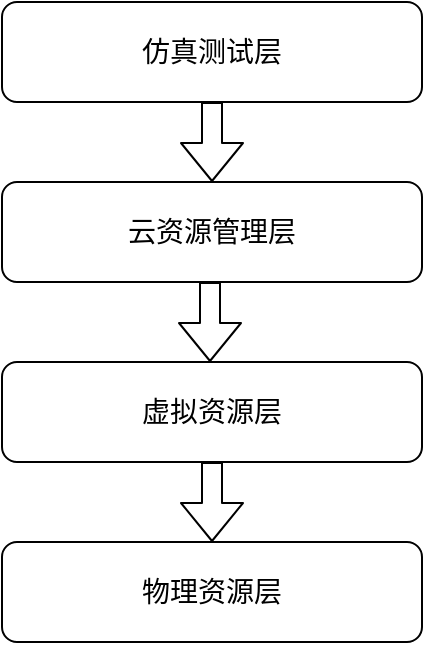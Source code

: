 <mxfile version="11.1.4" type="github"><diagram id="0rQ6aLg-Dn1MnDPNN-xQ" name="Page-1"><mxGraphModel dx="1422" dy="765" grid="0" gridSize="10" guides="1" tooltips="1" connect="1" arrows="1" fold="1" page="1" pageScale="1" pageWidth="827" pageHeight="1169" math="0" shadow="0"><root><mxCell id="0"/><mxCell id="1" parent="0"/><mxCell id="okuzrTSQiF8HMUz7_a5M-5" value="&lt;span style=&quot;white-space: normal&quot;&gt;&lt;font style=&quot;font-size: 14px&quot;&gt;仿真测试层&lt;/font&gt;&lt;/span&gt;" style="rounded=1;whiteSpace=wrap;html=1;" vertex="1" parent="1"><mxGeometry x="350" y="260" width="210" height="50" as="geometry"/></mxCell><mxCell id="okuzrTSQiF8HMUz7_a5M-9" value="&lt;span style=&quot;white-space: normal&quot;&gt;&lt;font style=&quot;font-size: 14px&quot;&gt;物理资源层&lt;/font&gt;&lt;/span&gt;" style="rounded=1;whiteSpace=wrap;html=1;" vertex="1" parent="1"><mxGeometry x="350" y="530" width="210" height="50" as="geometry"/></mxCell><mxCell id="okuzrTSQiF8HMUz7_a5M-10" value="&lt;font style=&quot;font-size: 14px&quot;&gt;云资源管理层&lt;/font&gt;" style="rounded=1;whiteSpace=wrap;html=1;" vertex="1" parent="1"><mxGeometry x="350" y="350" width="210" height="50" as="geometry"/></mxCell><mxCell id="okuzrTSQiF8HMUz7_a5M-11" value="&lt;span style=&quot;white-space: normal&quot;&gt;&lt;font style=&quot;font-size: 14px&quot;&gt;虚拟资源层&lt;/font&gt;&lt;/span&gt;" style="rounded=1;whiteSpace=wrap;html=1;" vertex="1" parent="1"><mxGeometry x="350" y="440" width="210" height="50" as="geometry"/></mxCell><mxCell id="okuzrTSQiF8HMUz7_a5M-12" value="" style="shape=flexArrow;endArrow=classic;html=1;" edge="1" parent="1"><mxGeometry width="50" height="50" relative="1" as="geometry"><mxPoint x="455" y="310" as="sourcePoint"/><mxPoint x="455" y="350" as="targetPoint"/></mxGeometry></mxCell><mxCell id="okuzrTSQiF8HMUz7_a5M-14" value="" style="shape=flexArrow;endArrow=classic;html=1;" edge="1" parent="1"><mxGeometry width="50" height="50" relative="1" as="geometry"><mxPoint x="455" y="490" as="sourcePoint"/><mxPoint x="455" y="530" as="targetPoint"/></mxGeometry></mxCell><mxCell id="okuzrTSQiF8HMUz7_a5M-15" value="" style="shape=flexArrow;endArrow=classic;html=1;" edge="1" parent="1"><mxGeometry width="50" height="50" relative="1" as="geometry"><mxPoint x="454" y="400" as="sourcePoint"/><mxPoint x="454" y="440" as="targetPoint"/></mxGeometry></mxCell></root></mxGraphModel></diagram></mxfile>
